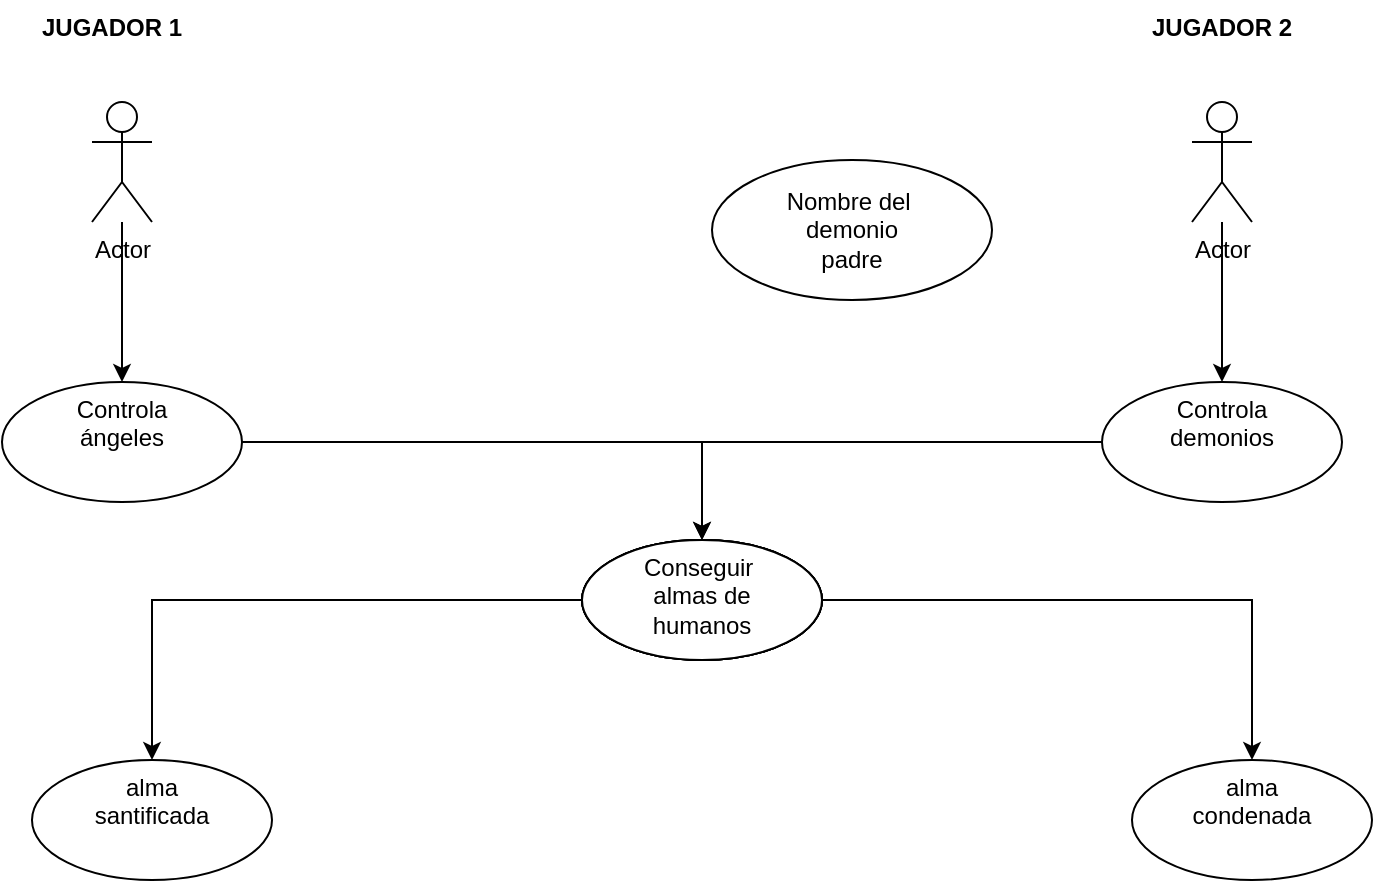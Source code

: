 <mxfile version="20.3.0" type="device"><diagram id="C5RBs43oDa-KdzZeNtuy" name="Page-1"><mxGraphModel dx="1422" dy="905" grid="1" gridSize="10" guides="1" tooltips="1" connect="1" arrows="1" fold="1" page="1" pageScale="1" pageWidth="827" pageHeight="1169" math="0" shadow="0"><root><mxCell id="WIyWlLk6GJQsqaUBKTNV-0"/><mxCell id="WIyWlLk6GJQsqaUBKTNV-1" parent="WIyWlLk6GJQsqaUBKTNV-0"/><mxCell id="muBRK-VGMaxf1pVW5xrj-29" value="" style="edgeStyle=orthogonalEdgeStyle;rounded=0;orthogonalLoop=1;jettySize=auto;html=1;" edge="1" parent="WIyWlLk6GJQsqaUBKTNV-1" source="muBRK-VGMaxf1pVW5xrj-6" target="muBRK-VGMaxf1pVW5xrj-28"><mxGeometry relative="1" as="geometry"/></mxCell><mxCell id="muBRK-VGMaxf1pVW5xrj-6" value="Actor" style="shape=umlActor;verticalLabelPosition=bottom;verticalAlign=top;html=1;" vertex="1" parent="WIyWlLk6GJQsqaUBKTNV-1"><mxGeometry x="80" y="61" width="30" height="60" as="geometry"/></mxCell><mxCell id="muBRK-VGMaxf1pVW5xrj-11" value="" style="ellipse;whiteSpace=wrap;html=1;verticalAlign=top;" vertex="1" parent="WIyWlLk6GJQsqaUBKTNV-1"><mxGeometry x="325" y="280" width="120" height="60" as="geometry"/></mxCell><mxCell id="muBRK-VGMaxf1pVW5xrj-27" value="" style="edgeStyle=orthogonalEdgeStyle;rounded=0;orthogonalLoop=1;jettySize=auto;html=1;" edge="1" parent="WIyWlLk6GJQsqaUBKTNV-1" source="muBRK-VGMaxf1pVW5xrj-15" target="muBRK-VGMaxf1pVW5xrj-26"><mxGeometry relative="1" as="geometry"/></mxCell><mxCell id="muBRK-VGMaxf1pVW5xrj-15" value="Actor" style="shape=umlActor;verticalLabelPosition=bottom;verticalAlign=top;html=1;" vertex="1" parent="WIyWlLk6GJQsqaUBKTNV-1"><mxGeometry x="630" y="61" width="30" height="60" as="geometry"/></mxCell><mxCell id="muBRK-VGMaxf1pVW5xrj-23" value="" style="edgeStyle=orthogonalEdgeStyle;rounded=0;orthogonalLoop=1;jettySize=auto;html=1;" edge="1" parent="WIyWlLk6GJQsqaUBKTNV-1" source="muBRK-VGMaxf1pVW5xrj-16" target="muBRK-VGMaxf1pVW5xrj-22"><mxGeometry relative="1" as="geometry"/></mxCell><mxCell id="muBRK-VGMaxf1pVW5xrj-25" value="" style="edgeStyle=orthogonalEdgeStyle;rounded=0;orthogonalLoop=1;jettySize=auto;html=1;" edge="1" parent="WIyWlLk6GJQsqaUBKTNV-1" source="muBRK-VGMaxf1pVW5xrj-16" target="muBRK-VGMaxf1pVW5xrj-24"><mxGeometry relative="1" as="geometry"/></mxCell><mxCell id="muBRK-VGMaxf1pVW5xrj-16" value="Conseguir &lt;br&gt;almas de humanos" style="ellipse;whiteSpace=wrap;html=1;verticalAlign=top;" vertex="1" parent="WIyWlLk6GJQsqaUBKTNV-1"><mxGeometry x="325" y="280" width="120" height="60" as="geometry"/></mxCell><mxCell id="muBRK-VGMaxf1pVW5xrj-18" value="JUGADOR 1" style="text;align=center;fontStyle=1;verticalAlign=middle;spacingLeft=3;spacingRight=3;strokeColor=none;rotatable=0;points=[[0,0.5],[1,0.5]];portConstraint=eastwest;" vertex="1" parent="WIyWlLk6GJQsqaUBKTNV-1"><mxGeometry x="50" y="10" width="80" height="26" as="geometry"/></mxCell><mxCell id="muBRK-VGMaxf1pVW5xrj-19" value="JUGADOR 2" style="text;align=center;fontStyle=1;verticalAlign=middle;spacingLeft=3;spacingRight=3;strokeColor=none;rotatable=0;points=[[0,0.5],[1,0.5]];portConstraint=eastwest;" vertex="1" parent="WIyWlLk6GJQsqaUBKTNV-1"><mxGeometry x="605" y="10" width="80" height="26" as="geometry"/></mxCell><mxCell id="muBRK-VGMaxf1pVW5xrj-22" value="alma&lt;br&gt;santificada" style="ellipse;whiteSpace=wrap;html=1;verticalAlign=top;" vertex="1" parent="WIyWlLk6GJQsqaUBKTNV-1"><mxGeometry x="50" y="390" width="120" height="60" as="geometry"/></mxCell><mxCell id="muBRK-VGMaxf1pVW5xrj-24" value="alma&lt;br&gt;condenada" style="ellipse;whiteSpace=wrap;html=1;verticalAlign=top;" vertex="1" parent="WIyWlLk6GJQsqaUBKTNV-1"><mxGeometry x="600" y="390" width="120" height="60" as="geometry"/></mxCell><mxCell id="muBRK-VGMaxf1pVW5xrj-33" value="" style="edgeStyle=orthogonalEdgeStyle;rounded=0;orthogonalLoop=1;jettySize=auto;html=1;" edge="1" parent="WIyWlLk6GJQsqaUBKTNV-1" source="muBRK-VGMaxf1pVW5xrj-26" target="muBRK-VGMaxf1pVW5xrj-32"><mxGeometry relative="1" as="geometry"/></mxCell><mxCell id="muBRK-VGMaxf1pVW5xrj-26" value="Controla&lt;br&gt;demonios" style="ellipse;whiteSpace=wrap;html=1;verticalAlign=top;" vertex="1" parent="WIyWlLk6GJQsqaUBKTNV-1"><mxGeometry x="585" y="201" width="120" height="60" as="geometry"/></mxCell><mxCell id="muBRK-VGMaxf1pVW5xrj-35" value="" style="edgeStyle=orthogonalEdgeStyle;rounded=0;orthogonalLoop=1;jettySize=auto;html=1;" edge="1" parent="WIyWlLk6GJQsqaUBKTNV-1" source="muBRK-VGMaxf1pVW5xrj-28" target="muBRK-VGMaxf1pVW5xrj-34"><mxGeometry relative="1" as="geometry"/></mxCell><mxCell id="muBRK-VGMaxf1pVW5xrj-28" value="Controla&lt;br&gt;ángeles" style="ellipse;whiteSpace=wrap;html=1;verticalAlign=top;" vertex="1" parent="WIyWlLk6GJQsqaUBKTNV-1"><mxGeometry x="35" y="201" width="120" height="60" as="geometry"/></mxCell><mxCell id="muBRK-VGMaxf1pVW5xrj-34" value="" style="ellipse;whiteSpace=wrap;html=1;verticalAlign=top;" vertex="1" parent="WIyWlLk6GJQsqaUBKTNV-1"><mxGeometry x="325" y="280" width="120" height="60" as="geometry"/></mxCell><mxCell id="muBRK-VGMaxf1pVW5xrj-32" value="Conseguir&amp;nbsp;&lt;br&gt;almas de&lt;br&gt;humanos" style="ellipse;whiteSpace=wrap;html=1;verticalAlign=top;" vertex="1" parent="WIyWlLk6GJQsqaUBKTNV-1"><mxGeometry x="325" y="280" width="120" height="60" as="geometry"/></mxCell><mxCell id="muBRK-VGMaxf1pVW5xrj-36" value="Nombre del&amp;nbsp;&lt;br&gt;demonio&lt;br&gt;padre" style="ellipse;whiteSpace=wrap;html=1;" vertex="1" parent="WIyWlLk6GJQsqaUBKTNV-1"><mxGeometry x="390" y="90" width="140" height="70" as="geometry"/></mxCell></root></mxGraphModel></diagram></mxfile>